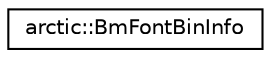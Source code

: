 digraph "Graphical Class Hierarchy"
{
 // LATEX_PDF_SIZE
  edge [fontname="Helvetica",fontsize="10",labelfontname="Helvetica",labelfontsize="10"];
  node [fontname="Helvetica",fontsize="10",shape=record];
  rankdir="LR";
  Node0 [label="arctic::BmFontBinInfo",height=0.2,width=0.4,color="black", fillcolor="white", style="filled",URL="$structarctic_1_1_bm_font_bin_info.html",tooltip=" "];
}
